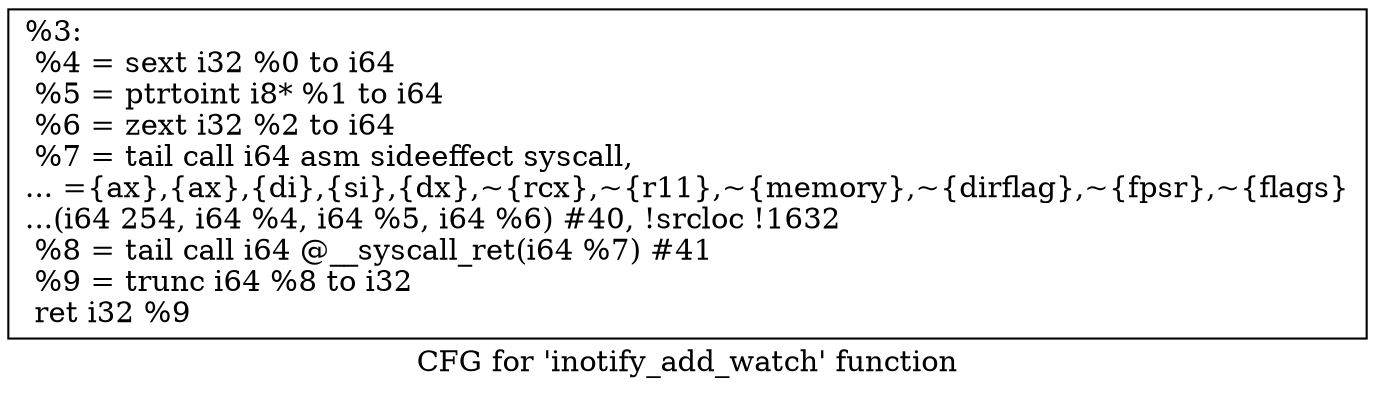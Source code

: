 digraph "CFG for 'inotify_add_watch' function" {
	label="CFG for 'inotify_add_watch' function";

	Node0x1ff0610 [shape=record,label="{%3:\l  %4 = sext i32 %0 to i64\l  %5 = ptrtoint i8* %1 to i64\l  %6 = zext i32 %2 to i64\l  %7 = tail call i64 asm sideeffect syscall,\l... =\{ax\},\{ax\},\{di\},\{si\},\{dx\},~\{rcx\},~\{r11\},~\{memory\},~\{dirflag\},~\{fpsr\},~\{flags\}\l...(i64 254, i64 %4, i64 %5, i64 %6) #40, !srcloc !1632\l  %8 = tail call i64 @__syscall_ret(i64 %7) #41\l  %9 = trunc i64 %8 to i32\l  ret i32 %9\l}"];
}
